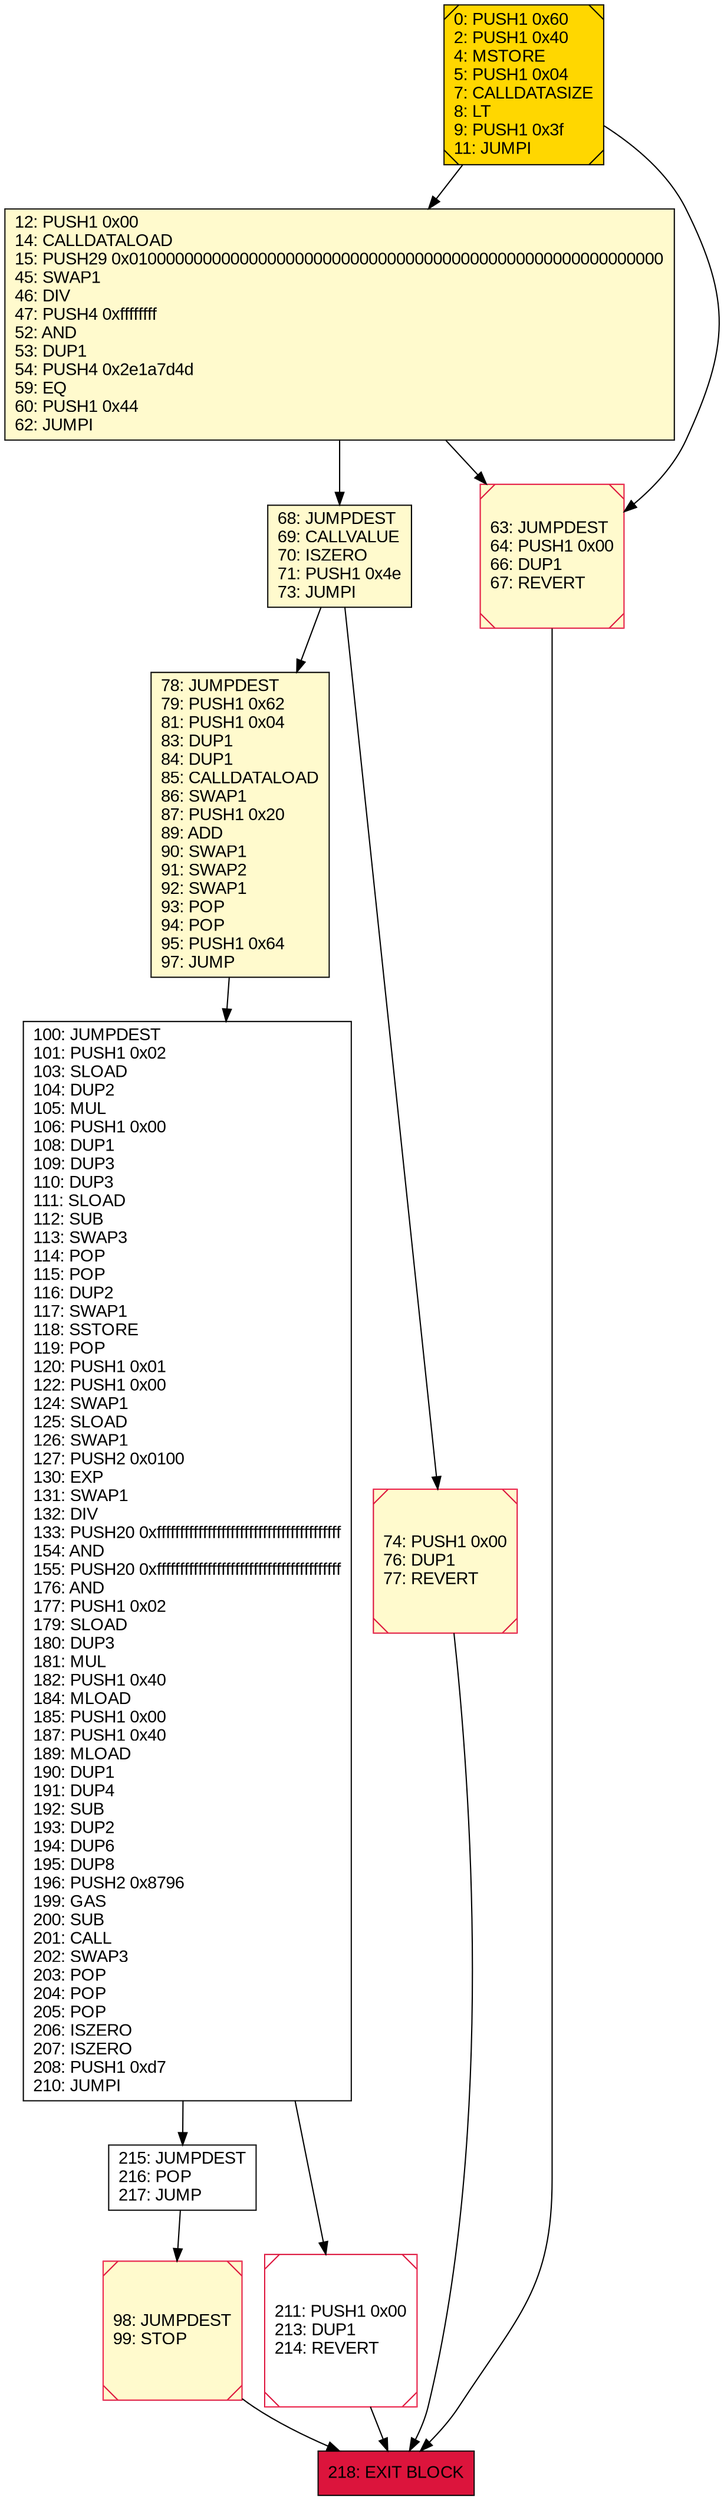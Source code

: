 digraph G {
bgcolor=transparent rankdir=UD;
node [shape=box style=filled color=black fillcolor=white fontname=arial fontcolor=black];
12 [label="12: PUSH1 0x00\l14: CALLDATALOAD\l15: PUSH29 0x0100000000000000000000000000000000000000000000000000000000\l45: SWAP1\l46: DIV\l47: PUSH4 0xffffffff\l52: AND\l53: DUP1\l54: PUSH4 0x2e1a7d4d\l59: EQ\l60: PUSH1 0x44\l62: JUMPI\l" fillcolor=lemonchiffon ];
215 [label="215: JUMPDEST\l216: POP\l217: JUMP\l" ];
78 [label="78: JUMPDEST\l79: PUSH1 0x62\l81: PUSH1 0x04\l83: DUP1\l84: DUP1\l85: CALLDATALOAD\l86: SWAP1\l87: PUSH1 0x20\l89: ADD\l90: SWAP1\l91: SWAP2\l92: SWAP1\l93: POP\l94: POP\l95: PUSH1 0x64\l97: JUMP\l" fillcolor=lemonchiffon ];
211 [label="211: PUSH1 0x00\l213: DUP1\l214: REVERT\l" shape=Msquare color=crimson ];
100 [label="100: JUMPDEST\l101: PUSH1 0x02\l103: SLOAD\l104: DUP2\l105: MUL\l106: PUSH1 0x00\l108: DUP1\l109: DUP3\l110: DUP3\l111: SLOAD\l112: SUB\l113: SWAP3\l114: POP\l115: POP\l116: DUP2\l117: SWAP1\l118: SSTORE\l119: POP\l120: PUSH1 0x01\l122: PUSH1 0x00\l124: SWAP1\l125: SLOAD\l126: SWAP1\l127: PUSH2 0x0100\l130: EXP\l131: SWAP1\l132: DIV\l133: PUSH20 0xffffffffffffffffffffffffffffffffffffffff\l154: AND\l155: PUSH20 0xffffffffffffffffffffffffffffffffffffffff\l176: AND\l177: PUSH1 0x02\l179: SLOAD\l180: DUP3\l181: MUL\l182: PUSH1 0x40\l184: MLOAD\l185: PUSH1 0x00\l187: PUSH1 0x40\l189: MLOAD\l190: DUP1\l191: DUP4\l192: SUB\l193: DUP2\l194: DUP6\l195: DUP8\l196: PUSH2 0x8796\l199: GAS\l200: SUB\l201: CALL\l202: SWAP3\l203: POP\l204: POP\l205: POP\l206: ISZERO\l207: ISZERO\l208: PUSH1 0xd7\l210: JUMPI\l" ];
98 [label="98: JUMPDEST\l99: STOP\l" fillcolor=lemonchiffon shape=Msquare color=crimson ];
68 [label="68: JUMPDEST\l69: CALLVALUE\l70: ISZERO\l71: PUSH1 0x4e\l73: JUMPI\l" fillcolor=lemonchiffon ];
63 [label="63: JUMPDEST\l64: PUSH1 0x00\l66: DUP1\l67: REVERT\l" fillcolor=lemonchiffon shape=Msquare color=crimson ];
218 [label="218: EXIT BLOCK\l" fillcolor=crimson ];
74 [label="74: PUSH1 0x00\l76: DUP1\l77: REVERT\l" fillcolor=lemonchiffon shape=Msquare color=crimson ];
0 [label="0: PUSH1 0x60\l2: PUSH1 0x40\l4: MSTORE\l5: PUSH1 0x04\l7: CALLDATASIZE\l8: LT\l9: PUSH1 0x3f\l11: JUMPI\l" fillcolor=lemonchiffon shape=Msquare fillcolor=gold ];
63 -> 218;
100 -> 215;
215 -> 98;
78 -> 100;
100 -> 211;
211 -> 218;
12 -> 68;
12 -> 63;
68 -> 78;
98 -> 218;
74 -> 218;
68 -> 74;
0 -> 63;
0 -> 12;
}